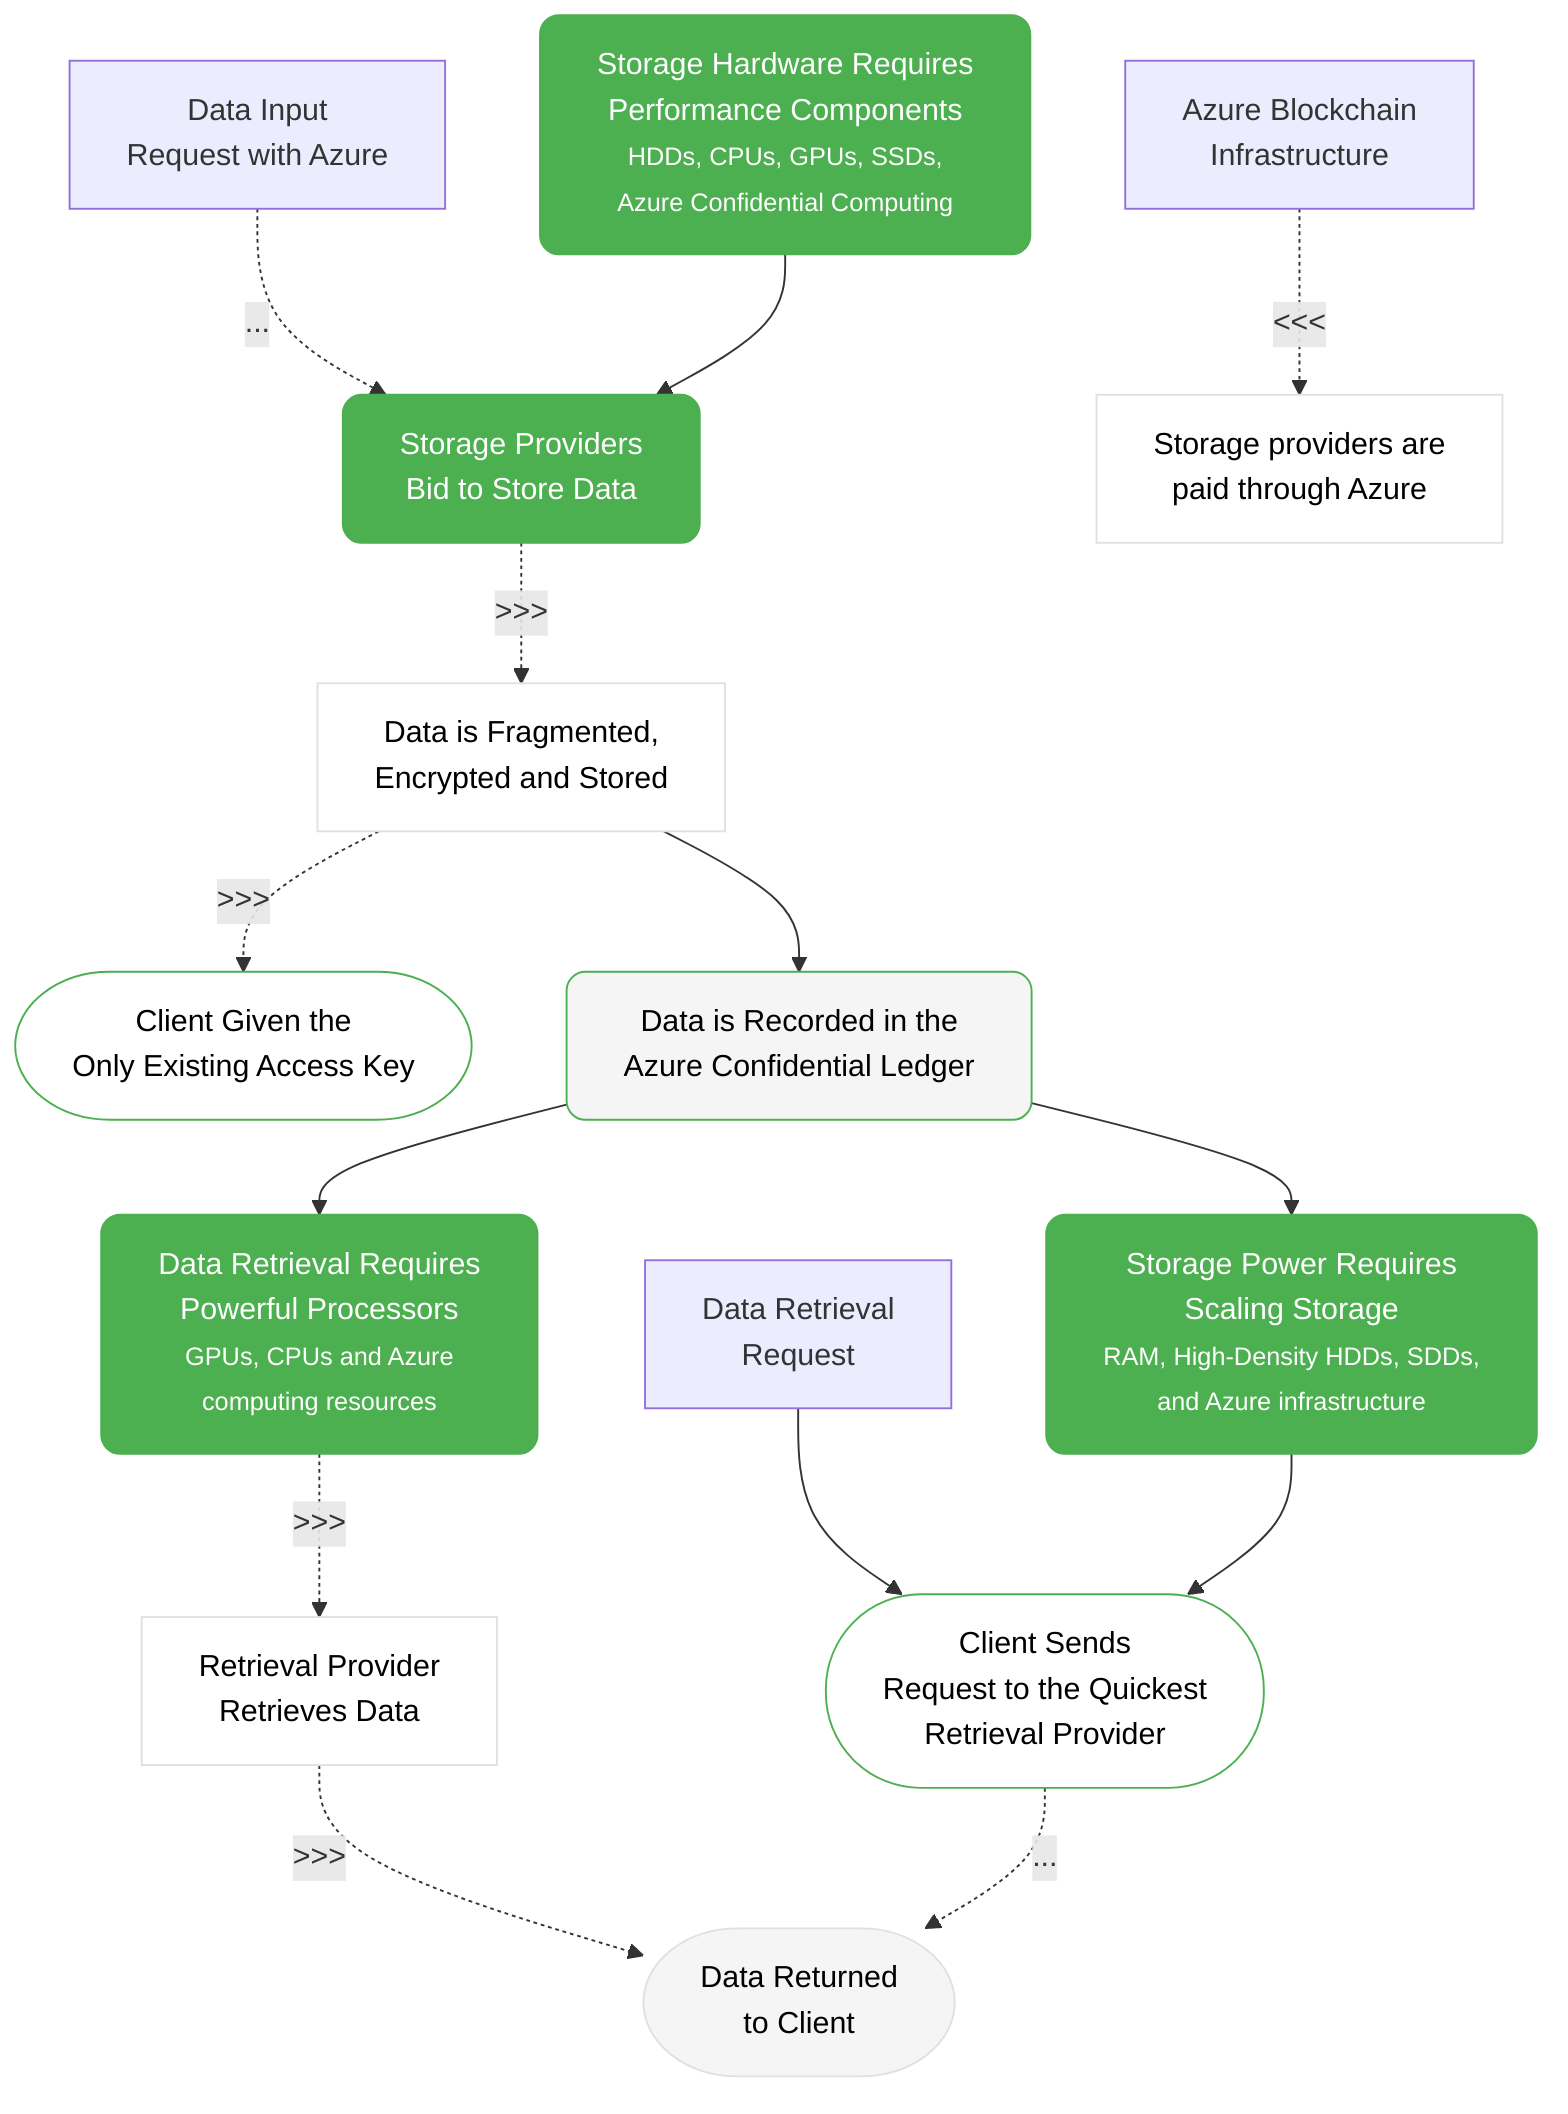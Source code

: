 graph TD;
    classDef greenBox fill:#4CAF50,stroke:#4CAF50,color:white,rx:10,ry:10;
    classDef whiteCircle fill:white,stroke:#4CAF50,color:black,rx:50,ry:50;
    classDef grayCircle fill:#f5f5f5,stroke:#e0e0e0,color:black,rx:50,ry:50;
    classDef dataBox fill:#f5f5f5,stroke:#4CAF50,color:black,rx:10,ry:10;
    classDef iconBox fill:white,stroke:#e0e0e0,color:black;
    classDef dotLine stroke:#4CAF50,stroke-dasharray:5;

    A["Data Input<br>Request with Azure"] -.-> |"..."| B["Storage Providers<br>Bid to Store Data"];
    B:::greenBox -.-> |">>>"| C["Data is Fragmented,<br>Encrypted and Stored"];
    C:::iconBox -.-> |">>>"| D["Client Given the<br>Only Existing Access Key"];
    D:::whiteCircle;

    E["Azure Blockchain<br>Infrastructure"] -.-> |"<<<"| F["Storage providers are<br>paid through Azure"];
    F:::iconBox;
    
    G["Storage Hardware Requires<br>Performance Components<br><small>HDDs, CPUs, GPUs, SSDs,<br>Azure Confidential Computing</small>"] --> B;
    G:::greenBox;
    
    C --> H["Data is Recorded in the<br>Azure Confidential Ledger"];
    H:::dataBox;
    
    H --> I["Storage Power Requires<br>Scaling Storage<br><small>RAM, High#45;Density HDDs, SDDs,<br>and Azure infrastructure</small>"];
    I:::greenBox;
    
    H --> J["Data Retrieval Requires<br>Powerful Processors<br><small>GPUs, CPUs and Azure<br>computing resources</small>"];
    J:::greenBox;
    
    J -.-> |">>>"| K["Retrieval Provider<br>Retrieves Data"];
    K:::iconBox -.-> |">>>"| L;
    
    M["Data Retrieval<br>Request"] --> N["Client Sends<br>Request to the Quickest<br>Retrieval Provider"];
    N:::whiteCircle -.-> |"..."| L["Data Returned<br>to Client"];
    L:::grayCircle;
    
    I --> N;